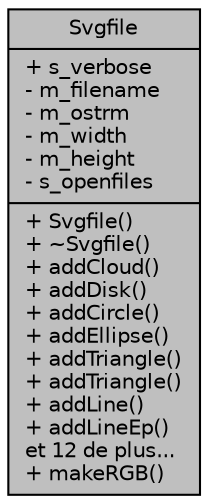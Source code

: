 digraph "Svgfile"
{
 // LATEX_PDF_SIZE
  edge [fontname="Helvetica",fontsize="10",labelfontname="Helvetica",labelfontsize="10"];
  node [fontname="Helvetica",fontsize="10",shape=record];
  Node1 [label="{Svgfile\n|+ s_verbose\l- m_filename\l- m_ostrm\l- m_width\l- m_height\l- s_openfiles\l|+ Svgfile()\l+ ~Svgfile()\l+ addCloud()\l+ addDisk()\l+ addCircle()\l+ addEllipse()\l+ addTriangle()\l+ addTriangle()\l+ addLine()\l+ addLineEp()\let 12 de plus...\l+ makeRGB()\l}",height=0.2,width=0.4,color="black", fillcolor="grey75", style="filled", fontcolor="black",tooltip=" "];
}
